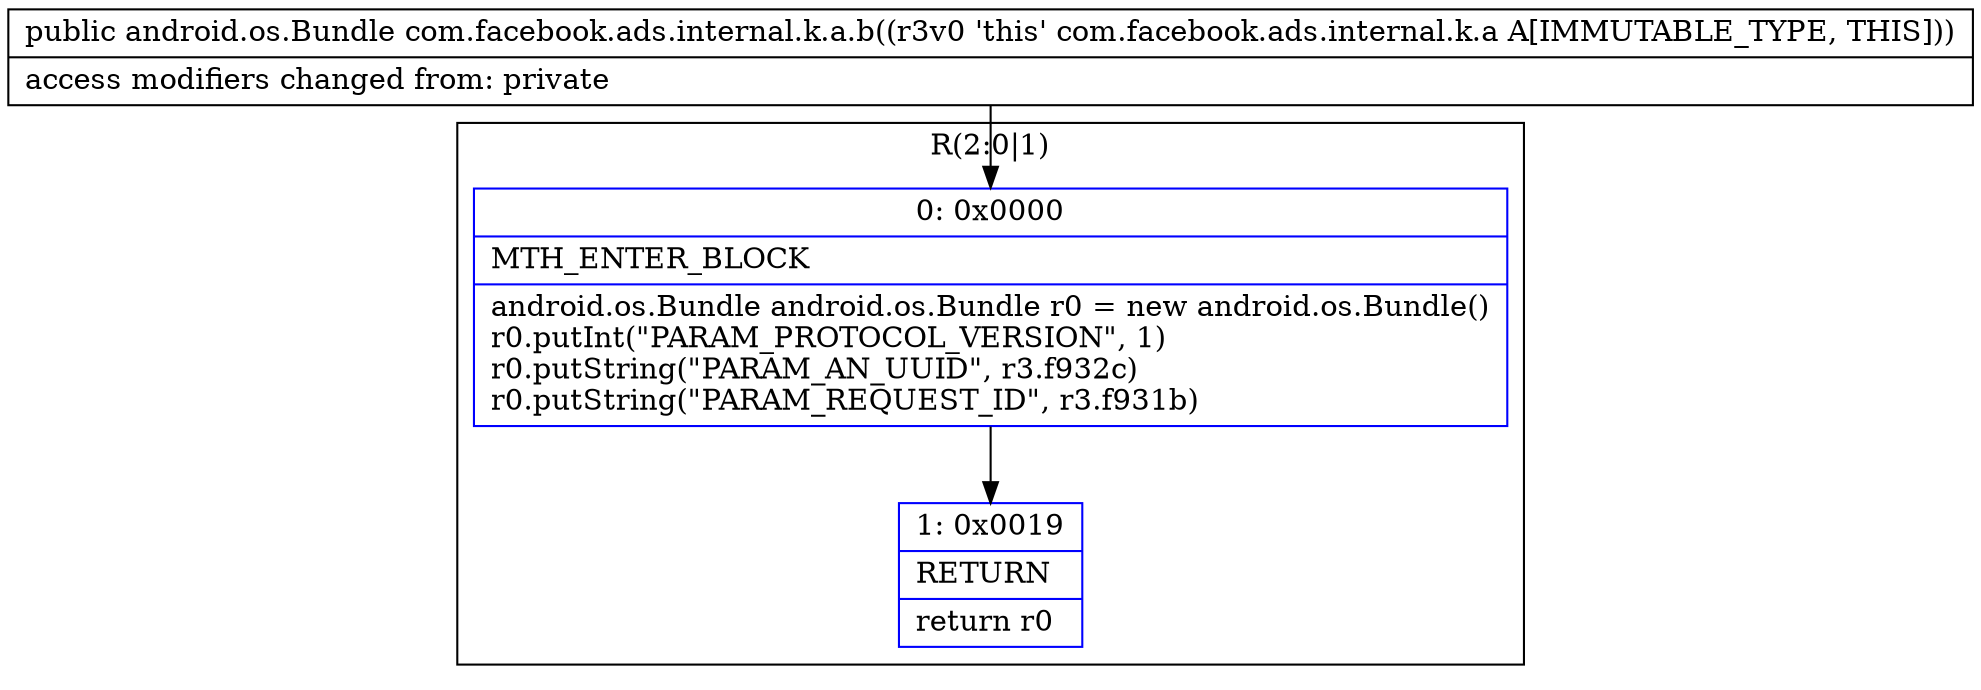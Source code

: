 digraph "CFG forcom.facebook.ads.internal.k.a.b()Landroid\/os\/Bundle;" {
subgraph cluster_Region_1726298760 {
label = "R(2:0|1)";
node [shape=record,color=blue];
Node_0 [shape=record,label="{0\:\ 0x0000|MTH_ENTER_BLOCK\l|android.os.Bundle android.os.Bundle r0 = new android.os.Bundle()\lr0.putInt(\"PARAM_PROTOCOL_VERSION\", 1)\lr0.putString(\"PARAM_AN_UUID\", r3.f932c)\lr0.putString(\"PARAM_REQUEST_ID\", r3.f931b)\l}"];
Node_1 [shape=record,label="{1\:\ 0x0019|RETURN\l|return r0\l}"];
}
MethodNode[shape=record,label="{public android.os.Bundle com.facebook.ads.internal.k.a.b((r3v0 'this' com.facebook.ads.internal.k.a A[IMMUTABLE_TYPE, THIS]))  | access modifiers changed from: private\l}"];
MethodNode -> Node_0;
Node_0 -> Node_1;
}

